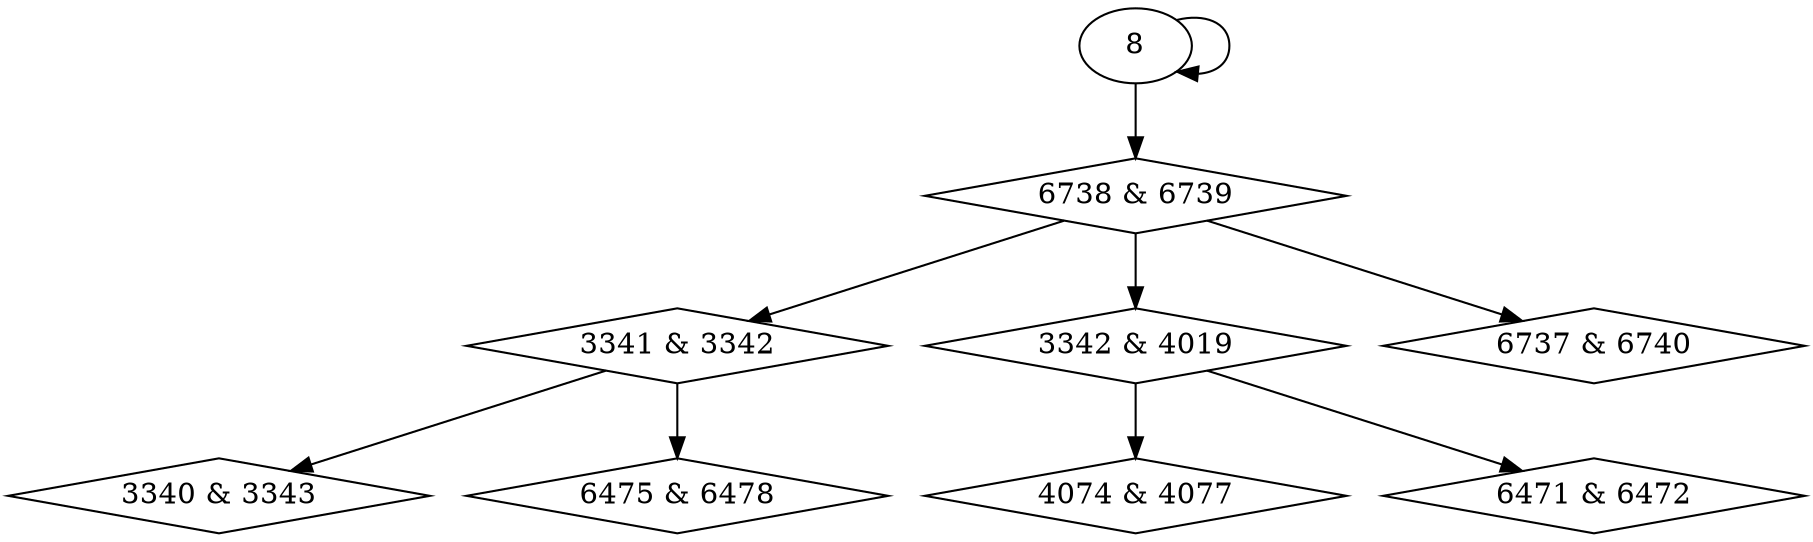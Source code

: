 digraph {
0 [label = "3340 & 3343", shape = diamond];
1 [label = "3341 & 3342", shape = diamond];
2 [label = "3342 & 4019", shape = diamond];
3 [label = "4074 & 4077", shape = diamond];
4 [label = "6471 & 6472", shape = diamond];
5 [label = "6475 & 6478", shape = diamond];
6 [label = "6737 & 6740", shape = diamond];
7 [label = "6738 & 6739", shape = diamond];
1 -> 0;
7 -> 1;
7 -> 2;
2 -> 3;
2 -> 4;
1 -> 5;
7 -> 6;
8 -> 7;
8 -> 8;
}
